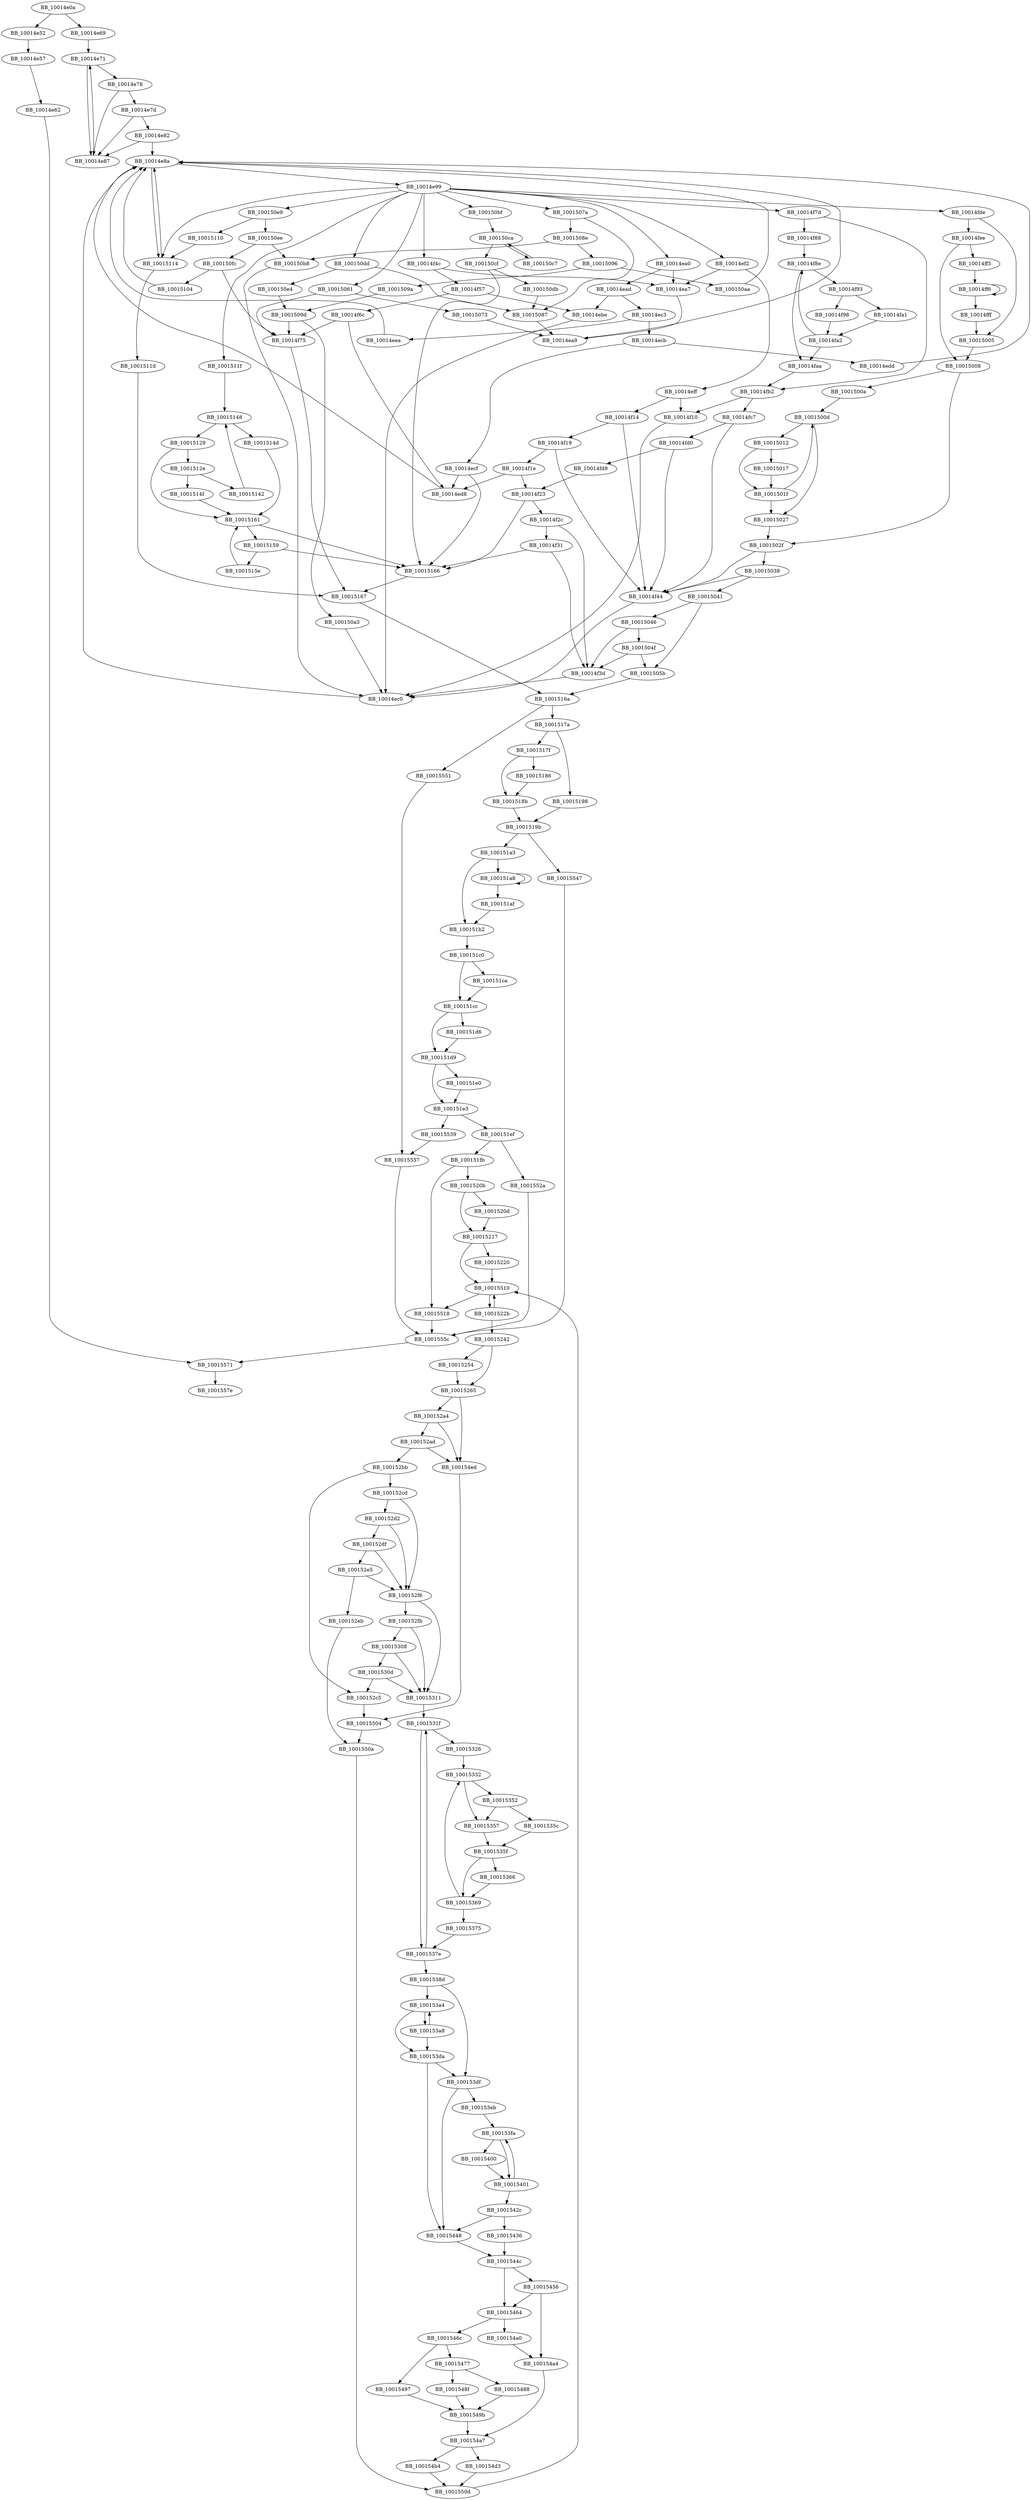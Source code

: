 DiGraph ___strgtold12_l{
BB_10014e0a->BB_10014e52
BB_10014e0a->BB_10014e69
BB_10014e52->BB_10014e57
BB_10014e57->BB_10014e62
BB_10014e62->BB_10015571
BB_10014e69->BB_10014e71
BB_10014e71->BB_10014e78
BB_10014e71->BB_10014e87
BB_10014e78->BB_10014e7d
BB_10014e78->BB_10014e87
BB_10014e7d->BB_10014e82
BB_10014e7d->BB_10014e87
BB_10014e82->BB_10014e87
BB_10014e82->BB_10014e8a
BB_10014e87->BB_10014e71
BB_10014e8a->BB_10014e99
BB_10014e8a->BB_10015114
BB_10014e99->BB_10014ea0
BB_10014e99->BB_10014ef2
BB_10014e99->BB_10014f4c
BB_10014e99->BB_10014f7d
BB_10014e99->BB_10014fde
BB_10014e99->BB_10015061
BB_10014e99->BB_1001507a
BB_10014e99->BB_100150bf
BB_10014e99->BB_100150dd
BB_10014e99->BB_100150e9
BB_10014e99->BB_10015114
BB_10014e99->BB_1001511f
BB_10014ea0->BB_10014ea7
BB_10014ea0->BB_10014ead
BB_10014ea7->BB_10014ea9
BB_10014ea9->BB_10014e8a
BB_10014ead->BB_10014ebe
BB_10014ead->BB_10014ec3
BB_10014ebe->BB_10014ec0
BB_10014ec0->BB_10014e8a
BB_10014ec3->BB_10014ecb
BB_10014ec3->BB_10014eea
BB_10014ecb->BB_10014ecf
BB_10014ecb->BB_10014edd
BB_10014ecf->BB_10014ed8
BB_10014ecf->BB_10015166
BB_10014ed8->BB_10014e8a
BB_10014edd->BB_10014e8a
BB_10014eea->BB_10014e8a
BB_10014ef2->BB_10014ea7
BB_10014ef2->BB_10014eff
BB_10014eff->BB_10014f10
BB_10014eff->BB_10014f14
BB_10014f10->BB_10014ec0
BB_10014f14->BB_10014f19
BB_10014f14->BB_10014f44
BB_10014f19->BB_10014f1e
BB_10014f19->BB_10014f44
BB_10014f1e->BB_10014ed8
BB_10014f1e->BB_10014f23
BB_10014f23->BB_10014f2c
BB_10014f23->BB_10015166
BB_10014f2c->BB_10014f31
BB_10014f2c->BB_10014f3d
BB_10014f31->BB_10014f3d
BB_10014f31->BB_10015166
BB_10014f3d->BB_10014ec0
BB_10014f44->BB_10014ec0
BB_10014f4c->BB_10014ea7
BB_10014f4c->BB_10014f57
BB_10014f57->BB_10014ebe
BB_10014f57->BB_10014f6c
BB_10014f6c->BB_10014ed8
BB_10014f6c->BB_10014f75
BB_10014f75->BB_10015167
BB_10014f7d->BB_10014f88
BB_10014f7d->BB_10014fb2
BB_10014f88->BB_10014f8e
BB_10014f8e->BB_10014f93
BB_10014f8e->BB_10014faa
BB_10014f93->BB_10014f98
BB_10014f93->BB_10014fa1
BB_10014f98->BB_10014fa2
BB_10014fa1->BB_10014fa2
BB_10014fa2->BB_10014f8e
BB_10014fa2->BB_10014faa
BB_10014faa->BB_10014fb2
BB_10014fb2->BB_10014f10
BB_10014fb2->BB_10014fc7
BB_10014fc7->BB_10014f44
BB_10014fc7->BB_10014fd0
BB_10014fd0->BB_10014f44
BB_10014fd0->BB_10014fd9
BB_10014fd9->BB_10014f23
BB_10014fde->BB_10014fee
BB_10014fde->BB_10015005
BB_10014fee->BB_10014ff3
BB_10014fee->BB_10015008
BB_10014ff3->BB_10014ff6
BB_10014ff6->BB_10014ff6
BB_10014ff6->BB_10014fff
BB_10014fff->BB_10015005
BB_10015005->BB_10015008
BB_10015008->BB_1001500a
BB_10015008->BB_1001502f
BB_1001500a->BB_1001500d
BB_1001500d->BB_10015012
BB_1001500d->BB_10015027
BB_10015012->BB_10015017
BB_10015012->BB_1001501f
BB_10015017->BB_1001501f
BB_1001501f->BB_1001500d
BB_1001501f->BB_10015027
BB_10015027->BB_1001502f
BB_1001502f->BB_10014f44
BB_1001502f->BB_10015038
BB_10015038->BB_10014f44
BB_10015038->BB_10015041
BB_10015041->BB_10015046
BB_10015041->BB_1001505b
BB_10015046->BB_10014f3d
BB_10015046->BB_1001504f
BB_1001504f->BB_10014f3d
BB_1001504f->BB_1001505b
BB_1001505b->BB_1001516a
BB_10015061->BB_10014f75
BB_10015061->BB_10015073
BB_10015073->BB_10014ea9
BB_1001507a->BB_10015087
BB_1001507a->BB_1001508e
BB_10015087->BB_10014ea9
BB_1001508e->BB_10015096
BB_1001508e->BB_100150b8
BB_10015096->BB_1001509a
BB_10015096->BB_100150aa
BB_1001509a->BB_1001509d
BB_1001509d->BB_10014f75
BB_1001509d->BB_100150a3
BB_100150a3->BB_10014ec0
BB_100150aa->BB_10014e8a
BB_100150b8->BB_10014ec0
BB_100150bf->BB_100150ca
BB_100150c7->BB_100150ca
BB_100150ca->BB_100150c7
BB_100150ca->BB_100150cf
BB_100150cf->BB_100150db
BB_100150cf->BB_10015166
BB_100150db->BB_10015087
BB_100150dd->BB_10015087
BB_100150dd->BB_100150e4
BB_100150e4->BB_1001509d
BB_100150e9->BB_100150ee
BB_100150e9->BB_10015110
BB_100150ee->BB_100150b8
BB_100150ee->BB_100150fc
BB_100150fc->BB_10014f75
BB_100150fc->BB_10015104
BB_10015104->BB_10014e8a
BB_10015110->BB_10015114
BB_10015114->BB_10014e8a
BB_10015114->BB_1001511d
BB_1001511d->BB_10015167
BB_1001511f->BB_10015148
BB_10015129->BB_1001512e
BB_10015129->BB_10015161
BB_1001512e->BB_10015142
BB_1001512e->BB_1001514f
BB_10015142->BB_10015148
BB_10015148->BB_10015129
BB_10015148->BB_1001514d
BB_1001514d->BB_10015161
BB_1001514f->BB_10015161
BB_10015159->BB_1001515e
BB_10015159->BB_10015166
BB_1001515e->BB_10015161
BB_10015161->BB_10015159
BB_10015161->BB_10015166
BB_10015166->BB_10015167
BB_10015167->BB_1001516a
BB_1001516a->BB_1001517a
BB_1001516a->BB_10015551
BB_1001517a->BB_1001517f
BB_1001517a->BB_10015198
BB_1001517f->BB_10015186
BB_1001517f->BB_1001518b
BB_10015186->BB_1001518b
BB_1001518b->BB_1001519b
BB_10015198->BB_1001519b
BB_1001519b->BB_100151a3
BB_1001519b->BB_10015547
BB_100151a3->BB_100151a8
BB_100151a3->BB_100151b2
BB_100151a8->BB_100151a8
BB_100151a8->BB_100151af
BB_100151af->BB_100151b2
BB_100151b2->BB_100151c0
BB_100151c0->BB_100151ca
BB_100151c0->BB_100151cc
BB_100151ca->BB_100151cc
BB_100151cc->BB_100151d6
BB_100151cc->BB_100151d9
BB_100151d6->BB_100151d9
BB_100151d9->BB_100151e0
BB_100151d9->BB_100151e3
BB_100151e0->BB_100151e3
BB_100151e3->BB_100151ef
BB_100151e3->BB_10015539
BB_100151ef->BB_100151fb
BB_100151ef->BB_1001552a
BB_100151fb->BB_1001520b
BB_100151fb->BB_10015518
BB_1001520b->BB_1001520d
BB_1001520b->BB_10015217
BB_1001520d->BB_10015217
BB_10015217->BB_10015220
BB_10015217->BB_10015510
BB_10015220->BB_10015510
BB_1001522b->BB_10015242
BB_1001522b->BB_10015510
BB_10015242->BB_10015254
BB_10015242->BB_10015265
BB_10015254->BB_10015265
BB_10015265->BB_100152a4
BB_10015265->BB_100154ed
BB_100152a4->BB_100152ad
BB_100152a4->BB_100154ed
BB_100152ad->BB_100152bb
BB_100152ad->BB_100154ed
BB_100152bb->BB_100152c5
BB_100152bb->BB_100152cd
BB_100152c5->BB_10015504
BB_100152cd->BB_100152d2
BB_100152cd->BB_100152f6
BB_100152d2->BB_100152df
BB_100152d2->BB_100152f6
BB_100152df->BB_100152e5
BB_100152df->BB_100152f6
BB_100152e5->BB_100152eb
BB_100152e5->BB_100152f6
BB_100152eb->BB_1001550a
BB_100152f6->BB_100152fb
BB_100152f6->BB_10015311
BB_100152fb->BB_10015308
BB_100152fb->BB_10015311
BB_10015308->BB_1001530d
BB_10015308->BB_10015311
BB_1001530d->BB_100152c5
BB_1001530d->BB_10015311
BB_10015311->BB_1001531f
BB_1001531f->BB_10015326
BB_1001531f->BB_1001537e
BB_10015326->BB_10015332
BB_10015332->BB_10015352
BB_10015332->BB_10015357
BB_10015352->BB_10015357
BB_10015352->BB_1001535c
BB_10015357->BB_1001535f
BB_1001535c->BB_1001535f
BB_1001535f->BB_10015366
BB_1001535f->BB_10015369
BB_10015366->BB_10015369
BB_10015369->BB_10015332
BB_10015369->BB_10015375
BB_10015375->BB_1001537e
BB_1001537e->BB_1001531f
BB_1001537e->BB_1001538d
BB_1001538d->BB_100153a4
BB_1001538d->BB_100153df
BB_100153a4->BB_100153a8
BB_100153a4->BB_100153da
BB_100153a8->BB_100153a4
BB_100153a8->BB_100153da
BB_100153da->BB_100153df
BB_100153da->BB_10015448
BB_100153df->BB_100153eb
BB_100153df->BB_10015448
BB_100153eb->BB_100153fa
BB_100153fa->BB_10015400
BB_100153fa->BB_10015401
BB_10015400->BB_10015401
BB_10015401->BB_100153fa
BB_10015401->BB_1001542c
BB_1001542c->BB_10015436
BB_1001542c->BB_10015448
BB_10015436->BB_1001544c
BB_10015448->BB_1001544c
BB_1001544c->BB_10015456
BB_1001544c->BB_10015464
BB_10015456->BB_10015464
BB_10015456->BB_100154a4
BB_10015464->BB_1001546c
BB_10015464->BB_100154a0
BB_1001546c->BB_10015477
BB_1001546c->BB_10015497
BB_10015477->BB_10015488
BB_10015477->BB_1001548f
BB_10015488->BB_1001549b
BB_1001548f->BB_1001549b
BB_10015497->BB_1001549b
BB_1001549b->BB_100154a7
BB_100154a0->BB_100154a4
BB_100154a4->BB_100154a7
BB_100154a7->BB_100154b4
BB_100154a7->BB_100154d3
BB_100154b4->BB_1001550d
BB_100154d3->BB_1001550d
BB_100154ed->BB_10015504
BB_10015504->BB_1001550a
BB_1001550a->BB_1001550d
BB_1001550d->BB_10015510
BB_10015510->BB_1001522b
BB_10015510->BB_10015518
BB_10015518->BB_1001555c
BB_1001552a->BB_1001555c
BB_10015539->BB_10015557
BB_10015547->BB_1001555c
BB_10015551->BB_10015557
BB_10015557->BB_1001555c
BB_1001555c->BB_10015571
BB_10015571->BB_1001557e
}
